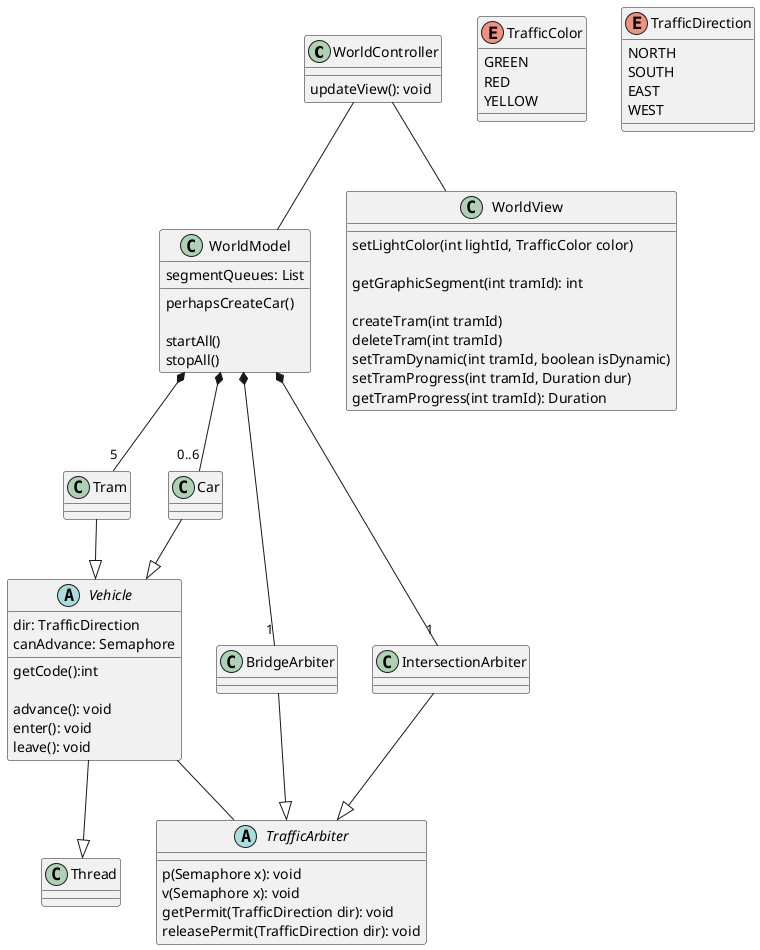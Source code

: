 @startuml tramway

class WorldController {
  updateView(): void
}
WorldController -- WorldModel
WorldController -- WorldView

class WorldView {
  setLightColor(int lightId, TrafficColor color)

  getGraphicSegment(int tramId): int

  createTram(int tramId)
  deleteTram(int tramId)
  setTramDynamic(int tramId, boolean isDynamic)
  setTramProgress(int tramId, Duration dur)
  getTramProgress(int tramId): Duration
}

class WorldModel {
  segmentQueues: List

  perhapsCreateCar()

  startAll()
  stopAll()
}
WorldModel *-- "5" Tram
WorldModel *-- "0..6" Car
WorldModel *-- "1" BridgeArbiter
WorldModel *-- "1" IntersectionArbiter

abstract class TrafficArbiter {
  p(Semaphore x): void
  v(Semaphore x): void
  getPermit(TrafficDirection dir): void
  releasePermit(TrafficDirection dir): void
}

class BridgeArbiter {
}
BridgeArbiter --|> TrafficArbiter

class IntersectionArbiter {
}
IntersectionArbiter --|> TrafficArbiter

abstract class Vehicle {
  dir: TrafficDirection
  canAdvance: Semaphore

  getCode():int

  advance(): void
  enter(): void
  leave(): void
}
class Tram {
}
class Car {
}
Tram --|> Vehicle
Car --|> Vehicle
Vehicle -- TrafficArbiter

Vehicle --|> Thread

enum TrafficColor {
  GREEN
  RED
  YELLOW
}

enum TrafficDirection {
  NORTH
  SOUTH
  EAST
  WEST
}

@enduml
